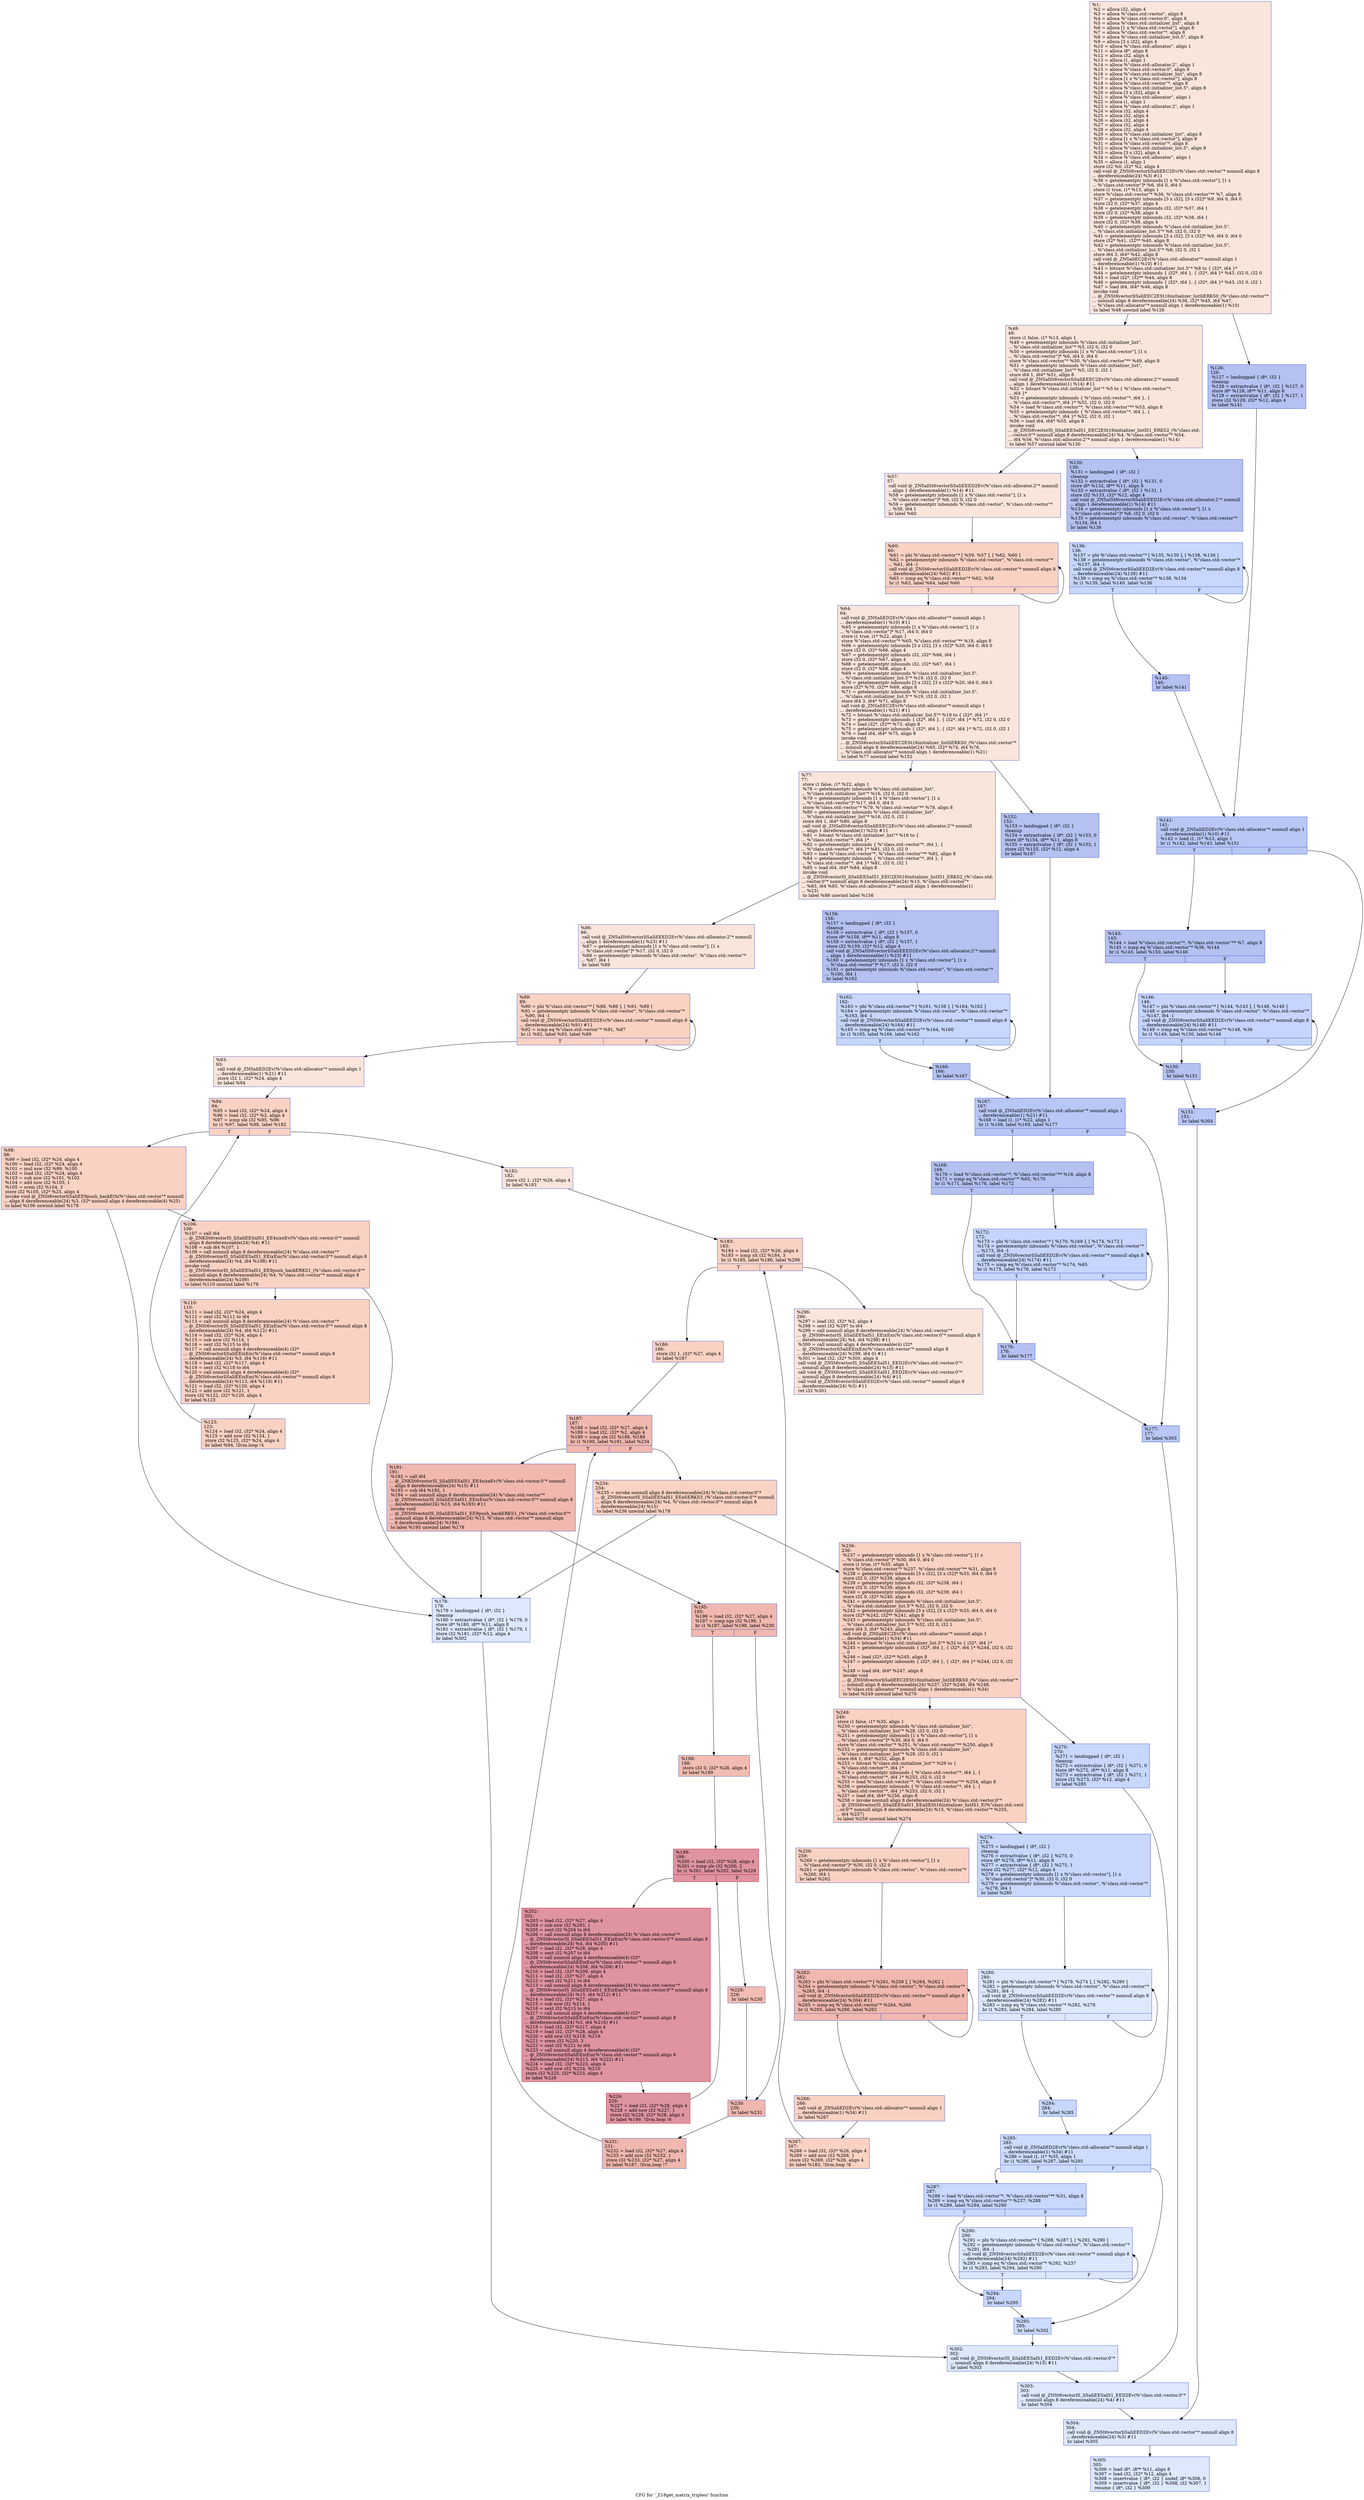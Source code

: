 digraph "CFG for '_Z18get_matrix_triplesi' function" {
	label="CFG for '_Z18get_matrix_triplesi' function";

	Node0x559aeaa9d5d0 [shape=record,color="#3d50c3ff", style=filled, fillcolor="#f4c5ad70",label="{%1:\l  %2 = alloca i32, align 4\l  %3 = alloca %\"class.std::vector\", align 8\l  %4 = alloca %\"class.std::vector.0\", align 8\l  %5 = alloca %\"class.std::initializer_list\", align 8\l  %6 = alloca [1 x %\"class.std::vector\"], align 8\l  %7 = alloca %\"class.std::vector\"*, align 8\l  %8 = alloca %\"class.std::initializer_list.5\", align 8\l  %9 = alloca [3 x i32], align 4\l  %10 = alloca %\"class.std::allocator\", align 1\l  %11 = alloca i8*, align 8\l  %12 = alloca i32, align 4\l  %13 = alloca i1, align 1\l  %14 = alloca %\"class.std::allocator.2\", align 1\l  %15 = alloca %\"class.std::vector.0\", align 8\l  %16 = alloca %\"class.std::initializer_list\", align 8\l  %17 = alloca [1 x %\"class.std::vector\"], align 8\l  %18 = alloca %\"class.std::vector\"*, align 8\l  %19 = alloca %\"class.std::initializer_list.5\", align 8\l  %20 = alloca [3 x i32], align 4\l  %21 = alloca %\"class.std::allocator\", align 1\l  %22 = alloca i1, align 1\l  %23 = alloca %\"class.std::allocator.2\", align 1\l  %24 = alloca i32, align 4\l  %25 = alloca i32, align 4\l  %26 = alloca i32, align 4\l  %27 = alloca i32, align 4\l  %28 = alloca i32, align 4\l  %29 = alloca %\"class.std::initializer_list\", align 8\l  %30 = alloca [1 x %\"class.std::vector\"], align 8\l  %31 = alloca %\"class.std::vector\"*, align 8\l  %32 = alloca %\"class.std::initializer_list.5\", align 8\l  %33 = alloca [3 x i32], align 4\l  %34 = alloca %\"class.std::allocator\", align 1\l  %35 = alloca i1, align 1\l  store i32 %0, i32* %2, align 4\l  call void @_ZNSt6vectorIiSaIiEEC2Ev(%\"class.std::vector\"* nonnull align 8\l... dereferenceable(24) %3) #11\l  %36 = getelementptr inbounds [1 x %\"class.std::vector\"], [1 x\l... %\"class.std::vector\"]* %6, i64 0, i64 0\l  store i1 true, i1* %13, align 1\l  store %\"class.std::vector\"* %36, %\"class.std::vector\"** %7, align 8\l  %37 = getelementptr inbounds [3 x i32], [3 x i32]* %9, i64 0, i64 0\l  store i32 0, i32* %37, align 4\l  %38 = getelementptr inbounds i32, i32* %37, i64 1\l  store i32 0, i32* %38, align 4\l  %39 = getelementptr inbounds i32, i32* %38, i64 1\l  store i32 0, i32* %39, align 4\l  %40 = getelementptr inbounds %\"class.std::initializer_list.5\",\l... %\"class.std::initializer_list.5\"* %8, i32 0, i32 0\l  %41 = getelementptr inbounds [3 x i32], [3 x i32]* %9, i64 0, i64 0\l  store i32* %41, i32** %40, align 8\l  %42 = getelementptr inbounds %\"class.std::initializer_list.5\",\l... %\"class.std::initializer_list.5\"* %8, i32 0, i32 1\l  store i64 3, i64* %42, align 8\l  call void @_ZNSaIiEC2Ev(%\"class.std::allocator\"* nonnull align 1\l... dereferenceable(1) %10) #11\l  %43 = bitcast %\"class.std::initializer_list.5\"* %8 to \{ i32*, i64 \}*\l  %44 = getelementptr inbounds \{ i32*, i64 \}, \{ i32*, i64 \}* %43, i32 0, i32 0\l  %45 = load i32*, i32** %44, align 8\l  %46 = getelementptr inbounds \{ i32*, i64 \}, \{ i32*, i64 \}* %43, i32 0, i32 1\l  %47 = load i64, i64* %46, align 8\l  invoke void\l... @_ZNSt6vectorIiSaIiEEC2ESt16initializer_listIiERKS0_(%\"class.std::vector\"*\l... nonnull align 8 dereferenceable(24) %36, i32* %45, i64 %47,\l... %\"class.std::allocator\"* nonnull align 1 dereferenceable(1) %10)\l          to label %48 unwind label %126\l}"];
	Node0x559aeaa9d5d0 -> Node0x559aeaaa01c0;
	Node0x559aeaa9d5d0 -> Node0x559aeaaa0250;
	Node0x559aeaaa01c0 [shape=record,color="#3d50c3ff", style=filled, fillcolor="#f4c5ad70",label="{%48:\l48:                                               \l  store i1 false, i1* %13, align 1\l  %49 = getelementptr inbounds %\"class.std::initializer_list\",\l... %\"class.std::initializer_list\"* %5, i32 0, i32 0\l  %50 = getelementptr inbounds [1 x %\"class.std::vector\"], [1 x\l... %\"class.std::vector\"]* %6, i64 0, i64 0\l  store %\"class.std::vector\"* %50, %\"class.std::vector\"** %49, align 8\l  %51 = getelementptr inbounds %\"class.std::initializer_list\",\l... %\"class.std::initializer_list\"* %5, i32 0, i32 1\l  store i64 1, i64* %51, align 8\l  call void @_ZNSaISt6vectorIiSaIiEEEC2Ev(%\"class.std::allocator.2\"* nonnull\l... align 1 dereferenceable(1) %14) #11\l  %52 = bitcast %\"class.std::initializer_list\"* %5 to \{ %\"class.std::vector\"*,\l... i64 \}*\l  %53 = getelementptr inbounds \{ %\"class.std::vector\"*, i64 \}, \{\l... %\"class.std::vector\"*, i64 \}* %52, i32 0, i32 0\l  %54 = load %\"class.std::vector\"*, %\"class.std::vector\"** %53, align 8\l  %55 = getelementptr inbounds \{ %\"class.std::vector\"*, i64 \}, \{\l... %\"class.std::vector\"*, i64 \}* %52, i32 0, i32 1\l  %56 = load i64, i64* %55, align 8\l  invoke void\l... @_ZNSt6vectorIS_IiSaIiEESaIS1_EEC2ESt16initializer_listIS1_ERKS2_(%\"class.std:\l...:vector.0\"* nonnull align 8 dereferenceable(24) %4, %\"class.std::vector\"* %54,\l... i64 %56, %\"class.std::allocator.2\"* nonnull align 1 dereferenceable(1) %14)\l          to label %57 unwind label %130\l}"];
	Node0x559aeaaa01c0 -> Node0x559aeaaa0fa0;
	Node0x559aeaaa01c0 -> Node0x559aeaaa0ff0;
	Node0x559aeaaa0fa0 [shape=record,color="#3d50c3ff", style=filled, fillcolor="#f4c5ad70",label="{%57:\l57:                                               \l  call void @_ZNSaISt6vectorIiSaIiEEED2Ev(%\"class.std::allocator.2\"* nonnull\l... align 1 dereferenceable(1) %14) #11\l  %58 = getelementptr inbounds [1 x %\"class.std::vector\"], [1 x\l... %\"class.std::vector\"]* %6, i32 0, i32 0\l  %59 = getelementptr inbounds %\"class.std::vector\", %\"class.std::vector\"*\l... %58, i64 1\l  br label %60\l}"];
	Node0x559aeaaa0fa0 -> Node0x559aeaaa16b0;
	Node0x559aeaaa16b0 [shape=record,color="#3d50c3ff", style=filled, fillcolor="#f4987a70",label="{%60:\l60:                                               \l  %61 = phi %\"class.std::vector\"* [ %59, %57 ], [ %62, %60 ]\l  %62 = getelementptr inbounds %\"class.std::vector\", %\"class.std::vector\"*\l... %61, i64 -1\l  call void @_ZNSt6vectorIiSaIiEED2Ev(%\"class.std::vector\"* nonnull align 8\l... dereferenceable(24) %62) #11\l  %63 = icmp eq %\"class.std::vector\"* %62, %58\l  br i1 %63, label %64, label %60\l|{<s0>T|<s1>F}}"];
	Node0x559aeaaa16b0:s0 -> Node0x559aeaaa1be0;
	Node0x559aeaaa16b0:s1 -> Node0x559aeaaa16b0;
	Node0x559aeaaa1be0 [shape=record,color="#3d50c3ff", style=filled, fillcolor="#f4c5ad70",label="{%64:\l64:                                               \l  call void @_ZNSaIiED2Ev(%\"class.std::allocator\"* nonnull align 1\l... dereferenceable(1) %10) #11\l  %65 = getelementptr inbounds [1 x %\"class.std::vector\"], [1 x\l... %\"class.std::vector\"]* %17, i64 0, i64 0\l  store i1 true, i1* %22, align 1\l  store %\"class.std::vector\"* %65, %\"class.std::vector\"** %18, align 8\l  %66 = getelementptr inbounds [3 x i32], [3 x i32]* %20, i64 0, i64 0\l  store i32 0, i32* %66, align 4\l  %67 = getelementptr inbounds i32, i32* %66, i64 1\l  store i32 0, i32* %67, align 4\l  %68 = getelementptr inbounds i32, i32* %67, i64 1\l  store i32 0, i32* %68, align 4\l  %69 = getelementptr inbounds %\"class.std::initializer_list.5\",\l... %\"class.std::initializer_list.5\"* %19, i32 0, i32 0\l  %70 = getelementptr inbounds [3 x i32], [3 x i32]* %20, i64 0, i64 0\l  store i32* %70, i32** %69, align 8\l  %71 = getelementptr inbounds %\"class.std::initializer_list.5\",\l... %\"class.std::initializer_list.5\"* %19, i32 0, i32 1\l  store i64 3, i64* %71, align 8\l  call void @_ZNSaIiEC2Ev(%\"class.std::allocator\"* nonnull align 1\l... dereferenceable(1) %21) #11\l  %72 = bitcast %\"class.std::initializer_list.5\"* %19 to \{ i32*, i64 \}*\l  %73 = getelementptr inbounds \{ i32*, i64 \}, \{ i32*, i64 \}* %72, i32 0, i32 0\l  %74 = load i32*, i32** %73, align 8\l  %75 = getelementptr inbounds \{ i32*, i64 \}, \{ i32*, i64 \}* %72, i32 0, i32 1\l  %76 = load i64, i64* %75, align 8\l  invoke void\l... @_ZNSt6vectorIiSaIiEEC2ESt16initializer_listIiERKS0_(%\"class.std::vector\"*\l... nonnull align 8 dereferenceable(24) %65, i32* %74, i64 %76,\l... %\"class.std::allocator\"* nonnull align 1 dereferenceable(1) %21)\l          to label %77 unwind label %152\l}"];
	Node0x559aeaaa1be0 -> Node0x559aeaaa2fc0;
	Node0x559aeaaa1be0 -> Node0x559aeaaa3050;
	Node0x559aeaaa2fc0 [shape=record,color="#3d50c3ff", style=filled, fillcolor="#f4c5ad70",label="{%77:\l77:                                               \l  store i1 false, i1* %22, align 1\l  %78 = getelementptr inbounds %\"class.std::initializer_list\",\l... %\"class.std::initializer_list\"* %16, i32 0, i32 0\l  %79 = getelementptr inbounds [1 x %\"class.std::vector\"], [1 x\l... %\"class.std::vector\"]* %17, i64 0, i64 0\l  store %\"class.std::vector\"* %79, %\"class.std::vector\"** %78, align 8\l  %80 = getelementptr inbounds %\"class.std::initializer_list\",\l... %\"class.std::initializer_list\"* %16, i32 0, i32 1\l  store i64 1, i64* %80, align 8\l  call void @_ZNSaISt6vectorIiSaIiEEEC2Ev(%\"class.std::allocator.2\"* nonnull\l... align 1 dereferenceable(1) %23) #11\l  %81 = bitcast %\"class.std::initializer_list\"* %16 to \{\l... %\"class.std::vector\"*, i64 \}*\l  %82 = getelementptr inbounds \{ %\"class.std::vector\"*, i64 \}, \{\l... %\"class.std::vector\"*, i64 \}* %81, i32 0, i32 0\l  %83 = load %\"class.std::vector\"*, %\"class.std::vector\"** %82, align 8\l  %84 = getelementptr inbounds \{ %\"class.std::vector\"*, i64 \}, \{\l... %\"class.std::vector\"*, i64 \}* %81, i32 0, i32 1\l  %85 = load i64, i64* %84, align 8\l  invoke void\l... @_ZNSt6vectorIS_IiSaIiEESaIS1_EEC2ESt16initializer_listIS1_ERKS2_(%\"class.std:\l...:vector.0\"* nonnull align 8 dereferenceable(24) %15, %\"class.std::vector\"*\l... %83, i64 %85, %\"class.std::allocator.2\"* nonnull align 1 dereferenceable(1)\l... %23)\l          to label %86 unwind label %156\l}"];
	Node0x559aeaaa2fc0 -> Node0x559aeaaa3b30;
	Node0x559aeaaa2fc0 -> Node0x559aeaaa3b80;
	Node0x559aeaaa3b30 [shape=record,color="#3d50c3ff", style=filled, fillcolor="#f4c5ad70",label="{%86:\l86:                                               \l  call void @_ZNSaISt6vectorIiSaIiEEED2Ev(%\"class.std::allocator.2\"* nonnull\l... align 1 dereferenceable(1) %23) #11\l  %87 = getelementptr inbounds [1 x %\"class.std::vector\"], [1 x\l... %\"class.std::vector\"]* %17, i32 0, i32 0\l  %88 = getelementptr inbounds %\"class.std::vector\", %\"class.std::vector\"*\l... %87, i64 1\l  br label %89\l}"];
	Node0x559aeaaa3b30 -> Node0x559aeaaa3f80;
	Node0x559aeaaa3f80 [shape=record,color="#3d50c3ff", style=filled, fillcolor="#f4987a70",label="{%89:\l89:                                               \l  %90 = phi %\"class.std::vector\"* [ %88, %86 ], [ %91, %89 ]\l  %91 = getelementptr inbounds %\"class.std::vector\", %\"class.std::vector\"*\l... %90, i64 -1\l  call void @_ZNSt6vectorIiSaIiEED2Ev(%\"class.std::vector\"* nonnull align 8\l... dereferenceable(24) %91) #11\l  %92 = icmp eq %\"class.std::vector\"* %91, %87\l  br i1 %92, label %93, label %89\l|{<s0>T|<s1>F}}"];
	Node0x559aeaaa3f80:s0 -> Node0x559aeaaa4330;
	Node0x559aeaaa3f80:s1 -> Node0x559aeaaa3f80;
	Node0x559aeaaa4330 [shape=record,color="#3d50c3ff", style=filled, fillcolor="#f4c5ad70",label="{%93:\l93:                                               \l  call void @_ZNSaIiED2Ev(%\"class.std::allocator\"* nonnull align 1\l... dereferenceable(1) %21) #11\l  store i32 1, i32* %24, align 4\l  br label %94\l}"];
	Node0x559aeaaa4330 -> Node0x559aeaaa45d0;
	Node0x559aeaaa45d0 [shape=record,color="#3d50c3ff", style=filled, fillcolor="#f4987a70",label="{%94:\l94:                                               \l  %95 = load i32, i32* %24, align 4\l  %96 = load i32, i32* %2, align 4\l  %97 = icmp sle i32 %95, %96\l  br i1 %97, label %98, label %182\l|{<s0>T|<s1>F}}"];
	Node0x559aeaaa45d0:s0 -> Node0x559aeaaa4800;
	Node0x559aeaaa45d0:s1 -> Node0x559aeaaa4850;
	Node0x559aeaaa4800 [shape=record,color="#3d50c3ff", style=filled, fillcolor="#f4987a70",label="{%98:\l98:                                               \l  %99 = load i32, i32* %24, align 4\l  %100 = load i32, i32* %24, align 4\l  %101 = mul nsw i32 %99, %100\l  %102 = load i32, i32* %24, align 4\l  %103 = sub nsw i32 %101, %102\l  %104 = add nsw i32 %103, 1\l  %105 = srem i32 %104, 3\l  store i32 %105, i32* %25, align 4\l  invoke void @_ZNSt6vectorIiSaIiEE9push_backEOi(%\"class.std::vector\"* nonnull\l... align 8 dereferenceable(24) %3, i32* nonnull align 4 dereferenceable(4) %25)\l          to label %106 unwind label %178\l}"];
	Node0x559aeaaa4800 -> Node0x559aeaaa4dc0;
	Node0x559aeaaa4800 -> Node0x559aeaaa4e10;
	Node0x559aeaaa4dc0 [shape=record,color="#3d50c3ff", style=filled, fillcolor="#f4987a70",label="{%106:\l106:                                              \l  %107 = call i64\l... @_ZNKSt6vectorIS_IiSaIiEESaIS1_EE4sizeEv(%\"class.std::vector.0\"* nonnull\l... align 8 dereferenceable(24) %4) #11\l  %108 = sub i64 %107, 1\l  %109 = call nonnull align 8 dereferenceable(24) %\"class.std::vector\"*\l... @_ZNSt6vectorIS_IiSaIiEESaIS1_EEixEm(%\"class.std::vector.0\"* nonnull align 8\l... dereferenceable(24) %4, i64 %108) #11\l  invoke void\l... @_ZNSt6vectorIS_IiSaIiEESaIS1_EE9push_backERKS1_(%\"class.std::vector.0\"*\l... nonnull align 8 dereferenceable(24) %4, %\"class.std::vector\"* nonnull align 8\l... dereferenceable(24) %109)\l          to label %110 unwind label %178\l}"];
	Node0x559aeaaa4dc0 -> Node0x559aeaaa56d0;
	Node0x559aeaaa4dc0 -> Node0x559aeaaa4e10;
	Node0x559aeaaa56d0 [shape=record,color="#3d50c3ff", style=filled, fillcolor="#f4987a70",label="{%110:\l110:                                              \l  %111 = load i32, i32* %24, align 4\l  %112 = sext i32 %111 to i64\l  %113 = call nonnull align 8 dereferenceable(24) %\"class.std::vector\"*\l... @_ZNSt6vectorIS_IiSaIiEESaIS1_EEixEm(%\"class.std::vector.0\"* nonnull align 8\l... dereferenceable(24) %4, i64 %112) #11\l  %114 = load i32, i32* %24, align 4\l  %115 = sub nsw i32 %114, 1\l  %116 = sext i32 %115 to i64\l  %117 = call nonnull align 4 dereferenceable(4) i32*\l... @_ZNSt6vectorIiSaIiEEixEm(%\"class.std::vector\"* nonnull align 8\l... dereferenceable(24) %3, i64 %116) #11\l  %118 = load i32, i32* %117, align 4\l  %119 = sext i32 %118 to i64\l  %120 = call nonnull align 4 dereferenceable(4) i32*\l... @_ZNSt6vectorIiSaIiEEixEm(%\"class.std::vector\"* nonnull align 8\l... dereferenceable(24) %113, i64 %119) #11\l  %121 = load i32, i32* %120, align 4\l  %122 = add nsw i32 %121, 1\l  store i32 %122, i32* %120, align 4\l  br label %123\l}"];
	Node0x559aeaaa56d0 -> Node0x559aeaaa63e0;
	Node0x559aeaaa63e0 [shape=record,color="#3d50c3ff", style=filled, fillcolor="#f4987a70",label="{%123:\l123:                                              \l  %124 = load i32, i32* %24, align 4\l  %125 = add nsw i32 %124, 1\l  store i32 %125, i32* %24, align 4\l  br label %94, !llvm.loop !4\l}"];
	Node0x559aeaaa63e0 -> Node0x559aeaaa45d0;
	Node0x559aeaaa0250 [shape=record,color="#3d50c3ff", style=filled, fillcolor="#5572df70",label="{%126:\l126:                                              \l  %127 = landingpad \{ i8*, i32 \}\l          cleanup\l  %128 = extractvalue \{ i8*, i32 \} %127, 0\l  store i8* %128, i8** %11, align 8\l  %129 = extractvalue \{ i8*, i32 \} %127, 1\l  store i32 %129, i32* %12, align 4\l  br label %141\l}"];
	Node0x559aeaaa0250 -> Node0x559aeaaa7bd0;
	Node0x559aeaaa0ff0 [shape=record,color="#3d50c3ff", style=filled, fillcolor="#5572df70",label="{%130:\l130:                                              \l  %131 = landingpad \{ i8*, i32 \}\l          cleanup\l  %132 = extractvalue \{ i8*, i32 \} %131, 0\l  store i8* %132, i8** %11, align 8\l  %133 = extractvalue \{ i8*, i32 \} %131, 1\l  store i32 %133, i32* %12, align 4\l  call void @_ZNSaISt6vectorIiSaIiEEED2Ev(%\"class.std::allocator.2\"* nonnull\l... align 1 dereferenceable(1) %14) #11\l  %134 = getelementptr inbounds [1 x %\"class.std::vector\"], [1 x\l... %\"class.std::vector\"]* %6, i32 0, i32 0\l  %135 = getelementptr inbounds %\"class.std::vector\", %\"class.std::vector\"*\l... %134, i64 1\l  br label %136\l}"];
	Node0x559aeaaa0ff0 -> Node0x559aeaaa81d0;
	Node0x559aeaaa81d0 [shape=record,color="#3d50c3ff", style=filled, fillcolor="#81a4fb70",label="{%136:\l136:                                              \l  %137 = phi %\"class.std::vector\"* [ %135, %130 ], [ %138, %136 ]\l  %138 = getelementptr inbounds %\"class.std::vector\", %\"class.std::vector\"*\l... %137, i64 -1\l  call void @_ZNSt6vectorIiSaIiEED2Ev(%\"class.std::vector\"* nonnull align 8\l... dereferenceable(24) %138) #11\l  %139 = icmp eq %\"class.std::vector\"* %138, %134\l  br i1 %139, label %140, label %136\l|{<s0>T|<s1>F}}"];
	Node0x559aeaaa81d0:s0 -> Node0x559aeaaa8580;
	Node0x559aeaaa81d0:s1 -> Node0x559aeaaa81d0;
	Node0x559aeaaa8580 [shape=record,color="#3d50c3ff", style=filled, fillcolor="#5572df70",label="{%140:\l140:                                              \l  br label %141\l}"];
	Node0x559aeaaa8580 -> Node0x559aeaaa7bd0;
	Node0x559aeaaa7bd0 [shape=record,color="#3d50c3ff", style=filled, fillcolor="#5f7fe870",label="{%141:\l141:                                              \l  call void @_ZNSaIiED2Ev(%\"class.std::allocator\"* nonnull align 1\l... dereferenceable(1) %10) #11\l  %142 = load i1, i1* %13, align 1\l  br i1 %142, label %143, label %151\l|{<s0>T|<s1>F}}"];
	Node0x559aeaaa7bd0:s0 -> Node0x559aeaaa8870;
	Node0x559aeaaa7bd0:s1 -> Node0x559aeaaa88c0;
	Node0x559aeaaa8870 [shape=record,color="#3d50c3ff", style=filled, fillcolor="#5572df70",label="{%143:\l143:                                              \l  %144 = load %\"class.std::vector\"*, %\"class.std::vector\"** %7, align 8\l  %145 = icmp eq %\"class.std::vector\"* %36, %144\l  br i1 %145, label %150, label %146\l|{<s0>T|<s1>F}}"];
	Node0x559aeaaa8870:s0 -> Node0x559aeaaa8ac0;
	Node0x559aeaaa8870:s1 -> Node0x559aeaaa8b10;
	Node0x559aeaaa8b10 [shape=record,color="#3d50c3ff", style=filled, fillcolor="#7ea1fa70",label="{%146:\l146:                                              \l  %147 = phi %\"class.std::vector\"* [ %144, %143 ], [ %148, %146 ]\l  %148 = getelementptr inbounds %\"class.std::vector\", %\"class.std::vector\"*\l... %147, i64 -1\l  call void @_ZNSt6vectorIiSaIiEED2Ev(%\"class.std::vector\"* nonnull align 8\l... dereferenceable(24) %148) #11\l  %149 = icmp eq %\"class.std::vector\"* %148, %36\l  br i1 %149, label %150, label %146\l|{<s0>T|<s1>F}}"];
	Node0x559aeaaa8b10:s0 -> Node0x559aeaaa8ac0;
	Node0x559aeaaa8b10:s1 -> Node0x559aeaaa8b10;
	Node0x559aeaaa8ac0 [shape=record,color="#3d50c3ff", style=filled, fillcolor="#5572df70",label="{%150:\l150:                                              \l  br label %151\l}"];
	Node0x559aeaaa8ac0 -> Node0x559aeaaa88c0;
	Node0x559aeaaa88c0 [shape=record,color="#3d50c3ff", style=filled, fillcolor="#5f7fe870",label="{%151:\l151:                                              \l  br label %304\l}"];
	Node0x559aeaaa88c0 -> Node0x559aeaaa9060;
	Node0x559aeaaa3050 [shape=record,color="#3d50c3ff", style=filled, fillcolor="#5572df70",label="{%152:\l152:                                              \l  %153 = landingpad \{ i8*, i32 \}\l          cleanup\l  %154 = extractvalue \{ i8*, i32 \} %153, 0\l  store i8* %154, i8** %11, align 8\l  %155 = extractvalue \{ i8*, i32 \} %153, 1\l  store i32 %155, i32* %12, align 4\l  br label %167\l}"];
	Node0x559aeaaa3050 -> Node0x559aeaaa93b0;
	Node0x559aeaaa3b80 [shape=record,color="#3d50c3ff", style=filled, fillcolor="#5572df70",label="{%156:\l156:                                              \l  %157 = landingpad \{ i8*, i32 \}\l          cleanup\l  %158 = extractvalue \{ i8*, i32 \} %157, 0\l  store i8* %158, i8** %11, align 8\l  %159 = extractvalue \{ i8*, i32 \} %157, 1\l  store i32 %159, i32* %12, align 4\l  call void @_ZNSaISt6vectorIiSaIiEEED2Ev(%\"class.std::allocator.2\"* nonnull\l... align 1 dereferenceable(1) %23) #11\l  %160 = getelementptr inbounds [1 x %\"class.std::vector\"], [1 x\l... %\"class.std::vector\"]* %17, i32 0, i32 0\l  %161 = getelementptr inbounds %\"class.std::vector\", %\"class.std::vector\"*\l... %160, i64 1\l  br label %162\l}"];
	Node0x559aeaaa3b80 -> Node0x559aeaaa99b0;
	Node0x559aeaaa99b0 [shape=record,color="#3d50c3ff", style=filled, fillcolor="#81a4fb70",label="{%162:\l162:                                              \l  %163 = phi %\"class.std::vector\"* [ %161, %156 ], [ %164, %162 ]\l  %164 = getelementptr inbounds %\"class.std::vector\", %\"class.std::vector\"*\l... %163, i64 -1\l  call void @_ZNSt6vectorIiSaIiEED2Ev(%\"class.std::vector\"* nonnull align 8\l... dereferenceable(24) %164) #11\l  %165 = icmp eq %\"class.std::vector\"* %164, %160\l  br i1 %165, label %166, label %162\l|{<s0>T|<s1>F}}"];
	Node0x559aeaaa99b0:s0 -> Node0x559aeaaa9d60;
	Node0x559aeaaa99b0:s1 -> Node0x559aeaaa99b0;
	Node0x559aeaaa9d60 [shape=record,color="#3d50c3ff", style=filled, fillcolor="#5572df70",label="{%166:\l166:                                              \l  br label %167\l}"];
	Node0x559aeaaa9d60 -> Node0x559aeaaa93b0;
	Node0x559aeaaa93b0 [shape=record,color="#3d50c3ff", style=filled, fillcolor="#5f7fe870",label="{%167:\l167:                                              \l  call void @_ZNSaIiED2Ev(%\"class.std::allocator\"* nonnull align 1\l... dereferenceable(1) %21) #11\l  %168 = load i1, i1* %22, align 1\l  br i1 %168, label %169, label %177\l|{<s0>T|<s1>F}}"];
	Node0x559aeaaa93b0:s0 -> Node0x559aeaaaa050;
	Node0x559aeaaa93b0:s1 -> Node0x559aeaaaa0a0;
	Node0x559aeaaaa050 [shape=record,color="#3d50c3ff", style=filled, fillcolor="#5572df70",label="{%169:\l169:                                              \l  %170 = load %\"class.std::vector\"*, %\"class.std::vector\"** %18, align 8\l  %171 = icmp eq %\"class.std::vector\"* %65, %170\l  br i1 %171, label %176, label %172\l|{<s0>T|<s1>F}}"];
	Node0x559aeaaaa050:s0 -> Node0x559aeaaaa2a0;
	Node0x559aeaaaa050:s1 -> Node0x559aeaaaa2f0;
	Node0x559aeaaaa2f0 [shape=record,color="#3d50c3ff", style=filled, fillcolor="#7ea1fa70",label="{%172:\l172:                                              \l  %173 = phi %\"class.std::vector\"* [ %170, %169 ], [ %174, %172 ]\l  %174 = getelementptr inbounds %\"class.std::vector\", %\"class.std::vector\"*\l... %173, i64 -1\l  call void @_ZNSt6vectorIiSaIiEED2Ev(%\"class.std::vector\"* nonnull align 8\l... dereferenceable(24) %174) #11\l  %175 = icmp eq %\"class.std::vector\"* %174, %65\l  br i1 %175, label %176, label %172\l|{<s0>T|<s1>F}}"];
	Node0x559aeaaaa2f0:s0 -> Node0x559aeaaaa2a0;
	Node0x559aeaaaa2f0:s1 -> Node0x559aeaaaa2f0;
	Node0x559aeaaaa2a0 [shape=record,color="#3d50c3ff", style=filled, fillcolor="#5572df70",label="{%176:\l176:                                              \l  br label %177\l}"];
	Node0x559aeaaaa2a0 -> Node0x559aeaaaa0a0;
	Node0x559aeaaaa0a0 [shape=record,color="#3d50c3ff", style=filled, fillcolor="#5f7fe870",label="{%177:\l177:                                              \l  br label %303\l}"];
	Node0x559aeaaaa0a0 -> Node0x559aeaaaa800;
	Node0x559aeaaa4e10 [shape=record,color="#3d50c3ff", style=filled, fillcolor="#b2ccfb70",label="{%178:\l178:                                              \l  %179 = landingpad \{ i8*, i32 \}\l          cleanup\l  %180 = extractvalue \{ i8*, i32 \} %179, 0\l  store i8* %180, i8** %11, align 8\l  %181 = extractvalue \{ i8*, i32 \} %179, 1\l  store i32 %181, i32* %12, align 4\l  br label %302\l}"];
	Node0x559aeaaa4e10 -> Node0x559aeaaaab50;
	Node0x559aeaaa4850 [shape=record,color="#3d50c3ff", style=filled, fillcolor="#f4c5ad70",label="{%182:\l182:                                              \l  store i32 1, i32* %26, align 4\l  br label %183\l}"];
	Node0x559aeaaa4850 -> Node0x559aeaaaaca0;
	Node0x559aeaaaaca0 [shape=record,color="#3d50c3ff", style=filled, fillcolor="#f4987a70",label="{%183:\l183:                                              \l  %184 = load i32, i32* %26, align 4\l  %185 = icmp slt i32 %184, 3\l  br i1 %185, label %186, label %296\l|{<s0>T|<s1>F}}"];
	Node0x559aeaaaaca0:s0 -> Node0x559aeaaaae60;
	Node0x559aeaaaaca0:s1 -> Node0x559aeaaaaeb0;
	Node0x559aeaaaae60 [shape=record,color="#3d50c3ff", style=filled, fillcolor="#f4987a70",label="{%186:\l186:                                              \l  store i32 1, i32* %27, align 4\l  br label %187\l}"];
	Node0x559aeaaaae60 -> Node0x559aeaaab040;
	Node0x559aeaaab040 [shape=record,color="#3d50c3ff", style=filled, fillcolor="#dc5d4a70",label="{%187:\l187:                                              \l  %188 = load i32, i32* %27, align 4\l  %189 = load i32, i32* %2, align 4\l  %190 = icmp sle i32 %188, %189\l  br i1 %190, label %191, label %234\l|{<s0>T|<s1>F}}"];
	Node0x559aeaaab040:s0 -> Node0x559aeaaab270;
	Node0x559aeaaab040:s1 -> Node0x559aeaaab2c0;
	Node0x559aeaaab270 [shape=record,color="#3d50c3ff", style=filled, fillcolor="#dc5d4a70",label="{%191:\l191:                                              \l  %192 = call i64\l... @_ZNKSt6vectorIS_IiSaIiEESaIS1_EE4sizeEv(%\"class.std::vector.0\"* nonnull\l... align 8 dereferenceable(24) %15) #11\l  %193 = sub i64 %192, 1\l  %194 = call nonnull align 8 dereferenceable(24) %\"class.std::vector\"*\l... @_ZNSt6vectorIS_IiSaIiEESaIS1_EEixEm(%\"class.std::vector.0\"* nonnull align 8\l... dereferenceable(24) %15, i64 %193) #11\l  invoke void\l... @_ZNSt6vectorIS_IiSaIiEESaIS1_EE9push_backERKS1_(%\"class.std::vector.0\"*\l... nonnull align 8 dereferenceable(24) %15, %\"class.std::vector\"* nonnull align\l... 8 dereferenceable(24) %194)\l          to label %195 unwind label %178\l}"];
	Node0x559aeaaab270 -> Node0x559aeaaab6d0;
	Node0x559aeaaab270 -> Node0x559aeaaa4e10;
	Node0x559aeaaab6d0 [shape=record,color="#3d50c3ff", style=filled, fillcolor="#dc5d4a70",label="{%195:\l195:                                              \l  %196 = load i32, i32* %27, align 4\l  %197 = icmp sge i32 %196, 1\l  br i1 %197, label %198, label %230\l|{<s0>T|<s1>F}}"];
	Node0x559aeaaab6d0:s0 -> Node0x559aeaaab9b0;
	Node0x559aeaaab6d0:s1 -> Node0x559aeaaaba00;
	Node0x559aeaaab9b0 [shape=record,color="#3d50c3ff", style=filled, fillcolor="#e1675170",label="{%198:\l198:                                              \l  store i32 0, i32* %28, align 4\l  br label %199\l}"];
	Node0x559aeaaab9b0 -> Node0x559aeaaabb90;
	Node0x559aeaaabb90 [shape=record,color="#b70d28ff", style=filled, fillcolor="#b70d2870",label="{%199:\l199:                                              \l  %200 = load i32, i32* %28, align 4\l  %201 = icmp sle i32 %200, 2\l  br i1 %201, label %202, label %229\l|{<s0>T|<s1>F}}"];
	Node0x559aeaaabb90:s0 -> Node0x559aeaaabd50;
	Node0x559aeaaabb90:s1 -> Node0x559aeaaabda0;
	Node0x559aeaaabd50 [shape=record,color="#b70d28ff", style=filled, fillcolor="#b70d2870",label="{%202:\l202:                                              \l  %203 = load i32, i32* %27, align 4\l  %204 = sub nsw i32 %203, 1\l  %205 = sext i32 %204 to i64\l  %206 = call nonnull align 8 dereferenceable(24) %\"class.std::vector\"*\l... @_ZNSt6vectorIS_IiSaIiEESaIS1_EEixEm(%\"class.std::vector.0\"* nonnull align 8\l... dereferenceable(24) %4, i64 %205) #11\l  %207 = load i32, i32* %28, align 4\l  %208 = sext i32 %207 to i64\l  %209 = call nonnull align 4 dereferenceable(4) i32*\l... @_ZNSt6vectorIiSaIiEEixEm(%\"class.std::vector\"* nonnull align 8\l... dereferenceable(24) %206, i64 %208) #11\l  %210 = load i32, i32* %209, align 4\l  %211 = load i32, i32* %27, align 4\l  %212 = sext i32 %211 to i64\l  %213 = call nonnull align 8 dereferenceable(24) %\"class.std::vector\"*\l... @_ZNSt6vectorIS_IiSaIiEESaIS1_EEixEm(%\"class.std::vector.0\"* nonnull align 8\l... dereferenceable(24) %15, i64 %212) #11\l  %214 = load i32, i32* %27, align 4\l  %215 = sub nsw i32 %214, 1\l  %216 = sext i32 %215 to i64\l  %217 = call nonnull align 4 dereferenceable(4) i32*\l... @_ZNSt6vectorIiSaIiEEixEm(%\"class.std::vector\"* nonnull align 8\l... dereferenceable(24) %3, i64 %216) #11\l  %218 = load i32, i32* %217, align 4\l  %219 = load i32, i32* %28, align 4\l  %220 = add nsw i32 %218, %219\l  %221 = srem i32 %220, 3\l  %222 = sext i32 %221 to i64\l  %223 = call nonnull align 4 dereferenceable(4) i32*\l... @_ZNSt6vectorIiSaIiEEixEm(%\"class.std::vector\"* nonnull align 8\l... dereferenceable(24) %213, i64 %222) #11\l  %224 = load i32, i32* %223, align 4\l  %225 = add nsw i32 %224, %210\l  store i32 %225, i32* %223, align 4\l  br label %226\l}"];
	Node0x559aeaaabd50 -> Node0x559aeaaacdd0;
	Node0x559aeaaacdd0 [shape=record,color="#b70d28ff", style=filled, fillcolor="#b70d2870",label="{%226:\l226:                                              \l  %227 = load i32, i32* %28, align 4\l  %228 = add nsw i32 %227, 1\l  store i32 %228, i32* %28, align 4\l  br label %199, !llvm.loop !6\l}"];
	Node0x559aeaaacdd0 -> Node0x559aeaaabb90;
	Node0x559aeaaabda0 [shape=record,color="#3d50c3ff", style=filled, fillcolor="#e1675170",label="{%229:\l229:                                              \l  br label %230\l}"];
	Node0x559aeaaabda0 -> Node0x559aeaaaba00;
	Node0x559aeaaaba00 [shape=record,color="#3d50c3ff", style=filled, fillcolor="#dc5d4a70",label="{%230:\l230:                                              \l  br label %231\l}"];
	Node0x559aeaaaba00 -> Node0x559aeaaad1c0;
	Node0x559aeaaad1c0 [shape=record,color="#3d50c3ff", style=filled, fillcolor="#dc5d4a70",label="{%231:\l231:                                              \l  %232 = load i32, i32* %27, align 4\l  %233 = add nsw i32 %232, 1\l  store i32 %233, i32* %27, align 4\l  br label %187, !llvm.loop !7\l}"];
	Node0x559aeaaad1c0 -> Node0x559aeaaab040;
	Node0x559aeaaab2c0 [shape=record,color="#3d50c3ff", style=filled, fillcolor="#f4987a70",label="{%234:\l234:                                              \l  %235 = invoke nonnull align 8 dereferenceable(24) %\"class.std::vector.0\"*\l... @_ZNSt6vectorIS_IiSaIiEESaIS1_EEaSERKS3_(%\"class.std::vector.0\"* nonnull\l... align 8 dereferenceable(24) %4, %\"class.std::vector.0\"* nonnull align 8\l... dereferenceable(24) %15)\l          to label %236 unwind label %178\l}"];
	Node0x559aeaaab2c0 -> Node0x559aeaaad500;
	Node0x559aeaaab2c0 -> Node0x559aeaaa4e10;
	Node0x559aeaaad500 [shape=record,color="#3d50c3ff", style=filled, fillcolor="#f4987a70",label="{%236:\l236:                                              \l  %237 = getelementptr inbounds [1 x %\"class.std::vector\"], [1 x\l... %\"class.std::vector\"]* %30, i64 0, i64 0\l  store i1 true, i1* %35, align 1\l  store %\"class.std::vector\"* %237, %\"class.std::vector\"** %31, align 8\l  %238 = getelementptr inbounds [3 x i32], [3 x i32]* %33, i64 0, i64 0\l  store i32 0, i32* %238, align 4\l  %239 = getelementptr inbounds i32, i32* %238, i64 1\l  store i32 0, i32* %239, align 4\l  %240 = getelementptr inbounds i32, i32* %239, i64 1\l  store i32 0, i32* %240, align 4\l  %241 = getelementptr inbounds %\"class.std::initializer_list.5\",\l... %\"class.std::initializer_list.5\"* %32, i32 0, i32 0\l  %242 = getelementptr inbounds [3 x i32], [3 x i32]* %33, i64 0, i64 0\l  store i32* %242, i32** %241, align 8\l  %243 = getelementptr inbounds %\"class.std::initializer_list.5\",\l... %\"class.std::initializer_list.5\"* %32, i32 0, i32 1\l  store i64 3, i64* %243, align 8\l  call void @_ZNSaIiEC2Ev(%\"class.std::allocator\"* nonnull align 1\l... dereferenceable(1) %34) #11\l  %244 = bitcast %\"class.std::initializer_list.5\"* %32 to \{ i32*, i64 \}*\l  %245 = getelementptr inbounds \{ i32*, i64 \}, \{ i32*, i64 \}* %244, i32 0, i32\l... 0\l  %246 = load i32*, i32** %245, align 8\l  %247 = getelementptr inbounds \{ i32*, i64 \}, \{ i32*, i64 \}* %244, i32 0, i32\l... 1\l  %248 = load i64, i64* %247, align 8\l  invoke void\l... @_ZNSt6vectorIiSaIiEEC2ESt16initializer_listIiERKS0_(%\"class.std::vector\"*\l... nonnull align 8 dereferenceable(24) %237, i32* %246, i64 %248,\l... %\"class.std::allocator\"* nonnull align 1 dereferenceable(1) %34)\l          to label %249 unwind label %270\l}"];
	Node0x559aeaaad500 -> Node0x559aeaaae4b0;
	Node0x559aeaaad500 -> Node0x559aeaaae540;
	Node0x559aeaaae4b0 [shape=record,color="#3d50c3ff", style=filled, fillcolor="#f4987a70",label="{%249:\l249:                                              \l  store i1 false, i1* %35, align 1\l  %250 = getelementptr inbounds %\"class.std::initializer_list\",\l... %\"class.std::initializer_list\"* %29, i32 0, i32 0\l  %251 = getelementptr inbounds [1 x %\"class.std::vector\"], [1 x\l... %\"class.std::vector\"]* %30, i64 0, i64 0\l  store %\"class.std::vector\"* %251, %\"class.std::vector\"** %250, align 8\l  %252 = getelementptr inbounds %\"class.std::initializer_list\",\l... %\"class.std::initializer_list\"* %29, i32 0, i32 1\l  store i64 1, i64* %252, align 8\l  %253 = bitcast %\"class.std::initializer_list\"* %29 to \{\l... %\"class.std::vector\"*, i64 \}*\l  %254 = getelementptr inbounds \{ %\"class.std::vector\"*, i64 \}, \{\l... %\"class.std::vector\"*, i64 \}* %253, i32 0, i32 0\l  %255 = load %\"class.std::vector\"*, %\"class.std::vector\"** %254, align 8\l  %256 = getelementptr inbounds \{ %\"class.std::vector\"*, i64 \}, \{\l... %\"class.std::vector\"*, i64 \}* %253, i32 0, i32 1\l  %257 = load i64, i64* %256, align 8\l  %258 = invoke nonnull align 8 dereferenceable(24) %\"class.std::vector.0\"*\l... @_ZNSt6vectorIS_IiSaIiEESaIS1_EEaSESt16initializer_listIS1_E(%\"class.std::vect\l...or.0\"* nonnull align 8 dereferenceable(24) %15, %\"class.std::vector\"* %255,\l... i64 %257)\l          to label %259 unwind label %274\l}"];
	Node0x559aeaaae4b0 -> Node0x559aeaaa72d0;
	Node0x559aeaaae4b0 -> Node0x559aeaaa7320;
	Node0x559aeaaa72d0 [shape=record,color="#3d50c3ff", style=filled, fillcolor="#f4987a70",label="{%259:\l259:                                              \l  %260 = getelementptr inbounds [1 x %\"class.std::vector\"], [1 x\l... %\"class.std::vector\"]* %30, i32 0, i32 0\l  %261 = getelementptr inbounds %\"class.std::vector\", %\"class.std::vector\"*\l... %260, i64 1\l  br label %262\l}"];
	Node0x559aeaaa72d0 -> Node0x559aeaaa7280;
	Node0x559aeaaa7280 [shape=record,color="#3d50c3ff", style=filled, fillcolor="#dc5d4a70",label="{%262:\l262:                                              \l  %263 = phi %\"class.std::vector\"* [ %261, %259 ], [ %264, %262 ]\l  %264 = getelementptr inbounds %\"class.std::vector\", %\"class.std::vector\"*\l... %263, i64 -1\l  call void @_ZNSt6vectorIiSaIiEED2Ev(%\"class.std::vector\"* nonnull align 8\l... dereferenceable(24) %264) #11\l  %265 = icmp eq %\"class.std::vector\"* %264, %260\l  br i1 %265, label %266, label %262\l|{<s0>T|<s1>F}}"];
	Node0x559aeaaa7280:s0 -> Node0x559aeaaaff50;
	Node0x559aeaaa7280:s1 -> Node0x559aeaaa7280;
	Node0x559aeaaaff50 [shape=record,color="#3d50c3ff", style=filled, fillcolor="#f4987a70",label="{%266:\l266:                                              \l  call void @_ZNSaIiED2Ev(%\"class.std::allocator\"* nonnull align 1\l... dereferenceable(1) %34) #11\l  br label %267\l}"];
	Node0x559aeaaaff50 -> Node0x559aeaab0160;
	Node0x559aeaab0160 [shape=record,color="#3d50c3ff", style=filled, fillcolor="#f4987a70",label="{%267:\l267:                                              \l  %268 = load i32, i32* %26, align 4\l  %269 = add nsw i32 %268, 1\l  store i32 %269, i32* %26, align 4\l  br label %183, !llvm.loop !8\l}"];
	Node0x559aeaab0160 -> Node0x559aeaaaaca0;
	Node0x559aeaaae540 [shape=record,color="#3d50c3ff", style=filled, fillcolor="#81a4fb70",label="{%270:\l270:                                              \l  %271 = landingpad \{ i8*, i32 \}\l          cleanup\l  %272 = extractvalue \{ i8*, i32 \} %271, 0\l  store i8* %272, i8** %11, align 8\l  %273 = extractvalue \{ i8*, i32 \} %271, 1\l  store i32 %273, i32* %12, align 4\l  br label %285\l}"];
	Node0x559aeaaae540 -> Node0x559aeaab0750;
	Node0x559aeaaa7320 [shape=record,color="#3d50c3ff", style=filled, fillcolor="#81a4fb70",label="{%274:\l274:                                              \l  %275 = landingpad \{ i8*, i32 \}\l          cleanup\l  %276 = extractvalue \{ i8*, i32 \} %275, 0\l  store i8* %276, i8** %11, align 8\l  %277 = extractvalue \{ i8*, i32 \} %275, 1\l  store i32 %277, i32* %12, align 4\l  %278 = getelementptr inbounds [1 x %\"class.std::vector\"], [1 x\l... %\"class.std::vector\"]* %30, i32 0, i32 0\l  %279 = getelementptr inbounds %\"class.std::vector\", %\"class.std::vector\"*\l... %278, i64 1\l  br label %280\l}"];
	Node0x559aeaaa7320 -> Node0x559aeaab0c20;
	Node0x559aeaab0c20 [shape=record,color="#3d50c3ff", style=filled, fillcolor="#b2ccfb70",label="{%280:\l280:                                              \l  %281 = phi %\"class.std::vector\"* [ %279, %274 ], [ %282, %280 ]\l  %282 = getelementptr inbounds %\"class.std::vector\", %\"class.std::vector\"*\l... %281, i64 -1\l  call void @_ZNSt6vectorIiSaIiEED2Ev(%\"class.std::vector\"* nonnull align 8\l... dereferenceable(24) %282) #11\l  %283 = icmp eq %\"class.std::vector\"* %282, %278\l  br i1 %283, label %284, label %280\l|{<s0>T|<s1>F}}"];
	Node0x559aeaab0c20:s0 -> Node0x559aeaab0ff0;
	Node0x559aeaab0c20:s1 -> Node0x559aeaab0c20;
	Node0x559aeaab0ff0 [shape=record,color="#3d50c3ff", style=filled, fillcolor="#81a4fb70",label="{%284:\l284:                                              \l  br label %285\l}"];
	Node0x559aeaab0ff0 -> Node0x559aeaab0750;
	Node0x559aeaab0750 [shape=record,color="#3d50c3ff", style=filled, fillcolor="#8caffe70",label="{%285:\l285:                                              \l  call void @_ZNSaIiED2Ev(%\"class.std::allocator\"* nonnull align 1\l... dereferenceable(1) %34) #11\l  %286 = load i1, i1* %35, align 1\l  br i1 %286, label %287, label %295\l|{<s0>T|<s1>F}}"];
	Node0x559aeaab0750:s0 -> Node0x559aeaab12e0;
	Node0x559aeaab0750:s1 -> Node0x559aeaab1330;
	Node0x559aeaab12e0 [shape=record,color="#3d50c3ff", style=filled, fillcolor="#81a4fb70",label="{%287:\l287:                                              \l  %288 = load %\"class.std::vector\"*, %\"class.std::vector\"** %31, align 8\l  %289 = icmp eq %\"class.std::vector\"* %237, %288\l  br i1 %289, label %294, label %290\l|{<s0>T|<s1>F}}"];
	Node0x559aeaab12e0:s0 -> Node0x559aeaab1530;
	Node0x559aeaab12e0:s1 -> Node0x559aeaab1580;
	Node0x559aeaab1580 [shape=record,color="#3d50c3ff", style=filled, fillcolor="#abc8fd70",label="{%290:\l290:                                              \l  %291 = phi %\"class.std::vector\"* [ %288, %287 ], [ %292, %290 ]\l  %292 = getelementptr inbounds %\"class.std::vector\", %\"class.std::vector\"*\l... %291, i64 -1\l  call void @_ZNSt6vectorIiSaIiEED2Ev(%\"class.std::vector\"* nonnull align 8\l... dereferenceable(24) %292) #11\l  %293 = icmp eq %\"class.std::vector\"* %292, %237\l  br i1 %293, label %294, label %290\l|{<s0>T|<s1>F}}"];
	Node0x559aeaab1580:s0 -> Node0x559aeaab1530;
	Node0x559aeaab1580:s1 -> Node0x559aeaab1580;
	Node0x559aeaab1530 [shape=record,color="#3d50c3ff", style=filled, fillcolor="#81a4fb70",label="{%294:\l294:                                              \l  br label %295\l}"];
	Node0x559aeaab1530 -> Node0x559aeaab1330;
	Node0x559aeaab1330 [shape=record,color="#3d50c3ff", style=filled, fillcolor="#8caffe70",label="{%295:\l295:                                              \l  br label %302\l}"];
	Node0x559aeaab1330 -> Node0x559aeaaaab50;
	Node0x559aeaaaaeb0 [shape=record,color="#3d50c3ff", style=filled, fillcolor="#f4c5ad70",label="{%296:\l296:                                              \l  %297 = load i32, i32* %2, align 4\l  %298 = sext i32 %297 to i64\l  %299 = call nonnull align 8 dereferenceable(24) %\"class.std::vector\"*\l... @_ZNSt6vectorIS_IiSaIiEESaIS1_EEixEm(%\"class.std::vector.0\"* nonnull align 8\l... dereferenceable(24) %4, i64 %298) #11\l  %300 = call nonnull align 4 dereferenceable(4) i32*\l... @_ZNSt6vectorIiSaIiEEixEm(%\"class.std::vector\"* nonnull align 8\l... dereferenceable(24) %299, i64 0) #11\l  %301 = load i32, i32* %300, align 4\l  call void @_ZNSt6vectorIS_IiSaIiEESaIS1_EED2Ev(%\"class.std::vector.0\"*\l... nonnull align 8 dereferenceable(24) %15) #11\l  call void @_ZNSt6vectorIS_IiSaIiEESaIS1_EED2Ev(%\"class.std::vector.0\"*\l... nonnull align 8 dereferenceable(24) %4) #11\l  call void @_ZNSt6vectorIiSaIiEED2Ev(%\"class.std::vector\"* nonnull align 8\l... dereferenceable(24) %3) #11\l  ret i32 %301\l}"];
	Node0x559aeaaaab50 [shape=record,color="#3d50c3ff", style=filled, fillcolor="#b2ccfb70",label="{%302:\l302:                                              \l  call void @_ZNSt6vectorIS_IiSaIiEESaIS1_EED2Ev(%\"class.std::vector.0\"*\l... nonnull align 8 dereferenceable(24) %15) #11\l  br label %303\l}"];
	Node0x559aeaaaab50 -> Node0x559aeaaaa800;
	Node0x559aeaaaa800 [shape=record,color="#3d50c3ff", style=filled, fillcolor="#b2ccfb70",label="{%303:\l303:                                              \l  call void @_ZNSt6vectorIS_IiSaIiEESaIS1_EED2Ev(%\"class.std::vector.0\"*\l... nonnull align 8 dereferenceable(24) %4) #11\l  br label %304\l}"];
	Node0x559aeaaaa800 -> Node0x559aeaaa9060;
	Node0x559aeaaa9060 [shape=record,color="#3d50c3ff", style=filled, fillcolor="#b2ccfb70",label="{%304:\l304:                                              \l  call void @_ZNSt6vectorIiSaIiEED2Ev(%\"class.std::vector\"* nonnull align 8\l... dereferenceable(24) %3) #11\l  br label %305\l}"];
	Node0x559aeaaa9060 -> Node0x559aeaab27c0;
	Node0x559aeaab27c0 [shape=record,color="#3d50c3ff", style=filled, fillcolor="#b2ccfb70",label="{%305:\l305:                                              \l  %306 = load i8*, i8** %11, align 8\l  %307 = load i32, i32* %12, align 4\l  %308 = insertvalue \{ i8*, i32 \} undef, i8* %306, 0\l  %309 = insertvalue \{ i8*, i32 \} %308, i32 %307, 1\l  resume \{ i8*, i32 \} %309\l}"];
}

